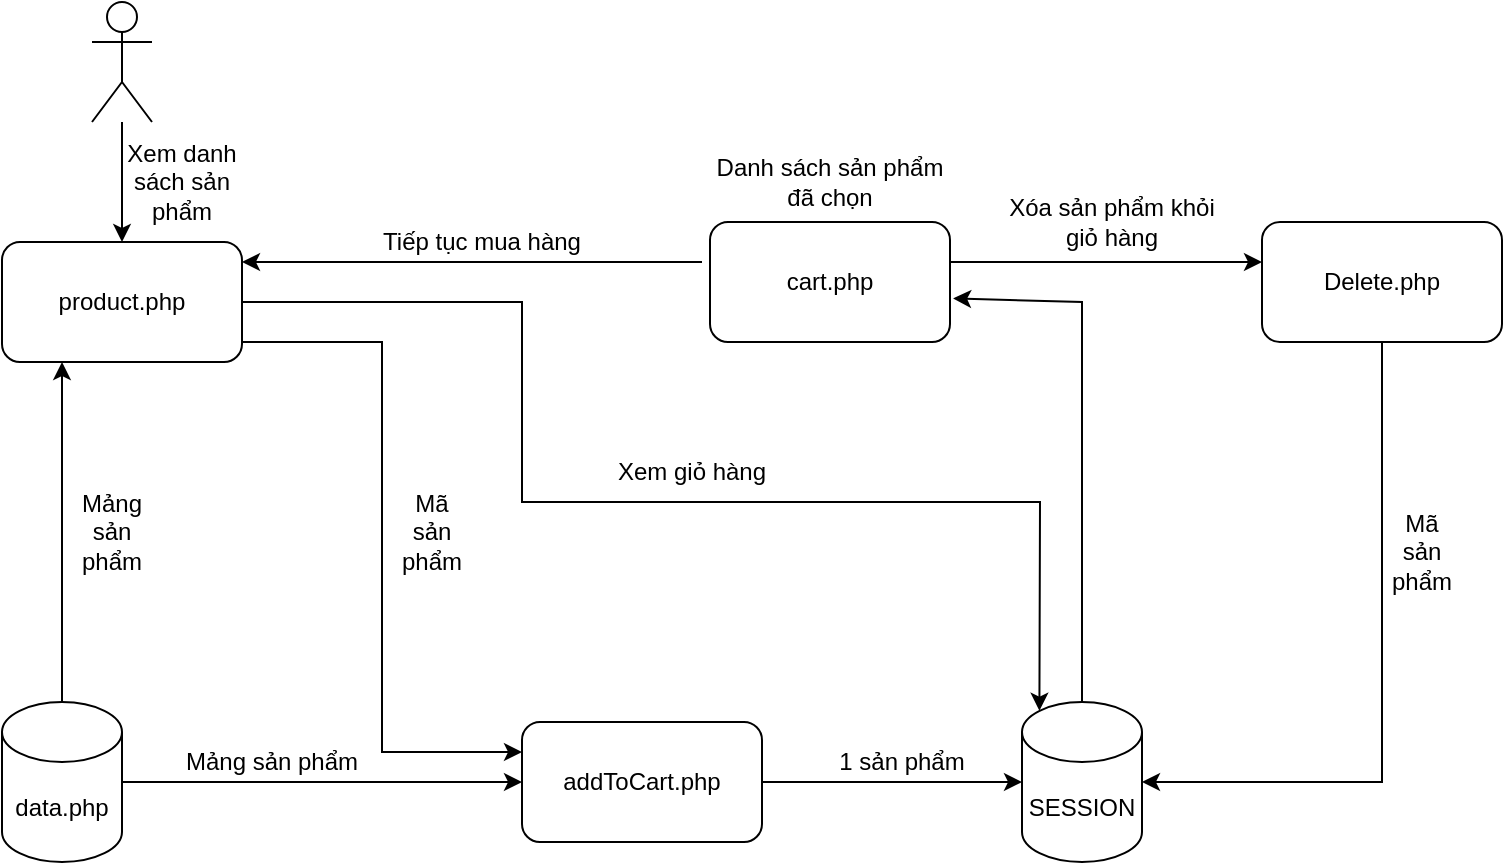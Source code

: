 <mxfile version="14.4.9" type="device"><diagram id="G-zqzXCUyED7C_KjxaOY" name="Page-1"><mxGraphModel dx="1038" dy="580" grid="1" gridSize="10" guides="1" tooltips="1" connect="1" arrows="1" fold="1" page="1" pageScale="1" pageWidth="827" pageHeight="1169" math="0" shadow="0"><root><mxCell id="0"/><mxCell id="1" parent="0"/><mxCell id="c4mlxZR-gndNVX3XD8Nk-10" value="" style="edgeStyle=orthogonalEdgeStyle;rounded=0;orthogonalLoop=1;jettySize=auto;html=1;" parent="1" source="c4mlxZR-gndNVX3XD8Nk-1" target="c4mlxZR-gndNVX3XD8Nk-9" edge="1"><mxGeometry relative="1" as="geometry"/></mxCell><mxCell id="c4mlxZR-gndNVX3XD8Nk-1" value="" style="shape=umlActor;verticalLabelPosition=bottom;verticalAlign=top;html=1;outlineConnect=0;" parent="1" vertex="1"><mxGeometry x="105" y="70" width="30" height="60" as="geometry"/></mxCell><mxCell id="c4mlxZR-gndNVX3XD8Nk-15" value="" style="rounded=0;orthogonalLoop=1;jettySize=auto;html=1;exitX=1;exitY=0.5;exitDx=0;exitDy=0;entryX=0.145;entryY=0;entryDx=0;entryDy=4.35;entryPerimeter=0;" parent="1" source="c4mlxZR-gndNVX3XD8Nk-9" edge="1" target="c4mlxZR-gndNVX3XD8Nk-28"><mxGeometry relative="1" as="geometry"><mxPoint x="414" y="220" as="targetPoint"/><Array as="points"><mxPoint x="320" y="220"/><mxPoint x="320" y="320"/><mxPoint x="579" y="320"/></Array></mxGeometry></mxCell><mxCell id="c4mlxZR-gndNVX3XD8Nk-20" style="edgeStyle=orthogonalEdgeStyle;rounded=0;orthogonalLoop=1;jettySize=auto;html=1;entryX=0;entryY=0.25;entryDx=0;entryDy=0;exitX=1;exitY=0.75;exitDx=0;exitDy=0;" parent="1" source="c4mlxZR-gndNVX3XD8Nk-9" target="c4mlxZR-gndNVX3XD8Nk-19" edge="1"><mxGeometry relative="1" as="geometry"><Array as="points"><mxPoint x="180" y="240"/><mxPoint x="250" y="240"/><mxPoint x="250" y="445"/></Array></mxGeometry></mxCell><mxCell id="c4mlxZR-gndNVX3XD8Nk-9" value="product.php" style="rounded=1;whiteSpace=wrap;html=1;" parent="1" vertex="1"><mxGeometry x="60" y="190" width="120" height="60" as="geometry"/></mxCell><mxCell id="c4mlxZR-gndNVX3XD8Nk-13" value="Xem danh sách sản phẩm" style="text;html=1;strokeColor=none;fillColor=none;align=center;verticalAlign=middle;whiteSpace=wrap;rounded=0;" parent="1" vertex="1"><mxGeometry x="120" y="120" width="60" height="80" as="geometry"/></mxCell><mxCell id="c4mlxZR-gndNVX3XD8Nk-23" value="" style="edgeStyle=orthogonalEdgeStyle;rounded=0;orthogonalLoop=1;jettySize=auto;html=1;exitX=0.5;exitY=0;exitDx=0;exitDy=0;exitPerimeter=0;entryX=0.25;entryY=1;entryDx=0;entryDy=0;" parent="1" source="c4mlxZR-gndNVX3XD8Nk-22" target="c4mlxZR-gndNVX3XD8Nk-9" edge="1"><mxGeometry relative="1" as="geometry"><mxPoint x="70" y="270" as="targetPoint"/></mxGeometry></mxCell><mxCell id="c4mlxZR-gndNVX3XD8Nk-33" style="edgeStyle=none;rounded=0;orthogonalLoop=1;jettySize=auto;html=1;" parent="1" edge="1"><mxGeometry relative="1" as="geometry"><mxPoint x="410" y="200" as="sourcePoint"/><mxPoint x="180" y="200" as="targetPoint"/></mxGeometry></mxCell><mxCell id="c4mlxZR-gndNVX3XD8Nk-38" style="edgeStyle=none;rounded=0;orthogonalLoop=1;jettySize=auto;html=1;" parent="1" edge="1"><mxGeometry relative="1" as="geometry"><mxPoint x="534" y="200" as="sourcePoint"/><mxPoint x="690" y="200" as="targetPoint"/></mxGeometry></mxCell><mxCell id="c4mlxZR-gndNVX3XD8Nk-14" value="cart.php" style="rounded=1;whiteSpace=wrap;html=1;" parent="1" vertex="1"><mxGeometry x="414" y="180" width="120" height="60" as="geometry"/></mxCell><mxCell id="c4mlxZR-gndNVX3XD8Nk-16" value="Xem giỏ hàng" style="text;html=1;strokeColor=none;fillColor=none;align=center;verticalAlign=middle;whiteSpace=wrap;rounded=0;" parent="1" vertex="1"><mxGeometry x="345" y="295" width="120" height="20" as="geometry"/></mxCell><mxCell id="c4mlxZR-gndNVX3XD8Nk-29" style="edgeStyle=orthogonalEdgeStyle;rounded=0;orthogonalLoop=1;jettySize=auto;html=1;entryX=0;entryY=0.5;entryDx=0;entryDy=0;entryPerimeter=0;" parent="1" source="c4mlxZR-gndNVX3XD8Nk-19" target="c4mlxZR-gndNVX3XD8Nk-28" edge="1"><mxGeometry relative="1" as="geometry"/></mxCell><mxCell id="c4mlxZR-gndNVX3XD8Nk-19" value="addToCart.php" style="rounded=1;whiteSpace=wrap;html=1;" parent="1" vertex="1"><mxGeometry x="320" y="430" width="120" height="60" as="geometry"/></mxCell><mxCell id="c4mlxZR-gndNVX3XD8Nk-21" value="Mã sản phẩm" style="text;html=1;strokeColor=none;fillColor=none;align=center;verticalAlign=middle;whiteSpace=wrap;rounded=0;" parent="1" vertex="1"><mxGeometry x="260" y="295" width="30" height="80" as="geometry"/></mxCell><mxCell id="c4mlxZR-gndNVX3XD8Nk-26" style="edgeStyle=orthogonalEdgeStyle;rounded=0;orthogonalLoop=1;jettySize=auto;html=1;entryX=0;entryY=0.5;entryDx=0;entryDy=0;" parent="1" source="c4mlxZR-gndNVX3XD8Nk-22" target="c4mlxZR-gndNVX3XD8Nk-19" edge="1"><mxGeometry relative="1" as="geometry"/></mxCell><mxCell id="c4mlxZR-gndNVX3XD8Nk-22" value="data.php" style="shape=cylinder3;whiteSpace=wrap;html=1;boundedLbl=1;backgroundOutline=1;size=15;" parent="1" vertex="1"><mxGeometry x="60" y="420" width="60" height="80" as="geometry"/></mxCell><mxCell id="c4mlxZR-gndNVX3XD8Nk-24" value="Mảng sản phẩm" style="text;html=1;strokeColor=none;fillColor=none;align=center;verticalAlign=middle;whiteSpace=wrap;rounded=0;" parent="1" vertex="1"><mxGeometry x="100" y="300" width="30" height="70" as="geometry"/></mxCell><mxCell id="c4mlxZR-gndNVX3XD8Nk-27" value="Mảng sản phẩm" style="text;html=1;strokeColor=none;fillColor=none;align=center;verticalAlign=middle;whiteSpace=wrap;rounded=0;" parent="1" vertex="1"><mxGeometry x="150" y="440" width="90" height="20" as="geometry"/></mxCell><mxCell id="c4mlxZR-gndNVX3XD8Nk-31" style="edgeStyle=none;rounded=0;orthogonalLoop=1;jettySize=auto;html=1;entryX=1.013;entryY=0.637;entryDx=0;entryDy=0;entryPerimeter=0;" parent="1" source="c4mlxZR-gndNVX3XD8Nk-28" target="c4mlxZR-gndNVX3XD8Nk-14" edge="1"><mxGeometry relative="1" as="geometry"><Array as="points"><mxPoint x="600" y="220"/></Array></mxGeometry></mxCell><mxCell id="c4mlxZR-gndNVX3XD8Nk-28" value="SESSION" style="shape=cylinder3;whiteSpace=wrap;html=1;boundedLbl=1;backgroundOutline=1;size=15;" parent="1" vertex="1"><mxGeometry x="570" y="420" width="60" height="80" as="geometry"/></mxCell><mxCell id="c4mlxZR-gndNVX3XD8Nk-30" value="1 sản phẩm" style="text;html=1;strokeColor=none;fillColor=none;align=center;verticalAlign=middle;whiteSpace=wrap;rounded=0;" parent="1" vertex="1"><mxGeometry x="465" y="440" width="90" height="20" as="geometry"/></mxCell><mxCell id="c4mlxZR-gndNVX3XD8Nk-32" value="Danh sách sản phẩm đã chọn" style="text;html=1;strokeColor=none;fillColor=none;align=center;verticalAlign=middle;whiteSpace=wrap;rounded=0;" parent="1" vertex="1"><mxGeometry x="414" y="150" width="120" height="20" as="geometry"/></mxCell><mxCell id="c4mlxZR-gndNVX3XD8Nk-35" value="Tiếp tục mua hàng" style="text;html=1;strokeColor=none;fillColor=none;align=center;verticalAlign=middle;whiteSpace=wrap;rounded=0;" parent="1" vertex="1"><mxGeometry x="240" y="180" width="120" height="20" as="geometry"/></mxCell><mxCell id="c4mlxZR-gndNVX3XD8Nk-40" style="edgeStyle=none;rounded=0;orthogonalLoop=1;jettySize=auto;html=1;entryX=1;entryY=0.5;entryDx=0;entryDy=0;entryPerimeter=0;" parent="1" source="c4mlxZR-gndNVX3XD8Nk-37" target="c4mlxZR-gndNVX3XD8Nk-28" edge="1"><mxGeometry relative="1" as="geometry"><Array as="points"><mxPoint x="750" y="460"/></Array></mxGeometry></mxCell><mxCell id="c4mlxZR-gndNVX3XD8Nk-37" value="Delete.php" style="rounded=1;whiteSpace=wrap;html=1;" parent="1" vertex="1"><mxGeometry x="690" y="180" width="120" height="60" as="geometry"/></mxCell><mxCell id="c4mlxZR-gndNVX3XD8Nk-39" value="Xóa sản phẩm khỏi giỏ hàng" style="text;html=1;strokeColor=none;fillColor=none;align=center;verticalAlign=middle;whiteSpace=wrap;rounded=0;" parent="1" vertex="1"><mxGeometry x="555" y="170" width="120" height="20" as="geometry"/></mxCell><mxCell id="c4mlxZR-gndNVX3XD8Nk-41" value="Mã sản phẩm" style="text;html=1;strokeColor=none;fillColor=none;align=center;verticalAlign=middle;whiteSpace=wrap;rounded=0;" parent="1" vertex="1"><mxGeometry x="750" y="310" width="40" height="70" as="geometry"/></mxCell><mxCell id="c4mlxZR-gndNVX3XD8Nk-42" style="edgeStyle=none;rounded=0;orthogonalLoop=1;jettySize=auto;html=1;exitX=1;exitY=0.5;exitDx=0;exitDy=0;" parent="1" source="c4mlxZR-gndNVX3XD8Nk-21" target="c4mlxZR-gndNVX3XD8Nk-21" edge="1"><mxGeometry relative="1" as="geometry"/></mxCell></root></mxGraphModel></diagram></mxfile>